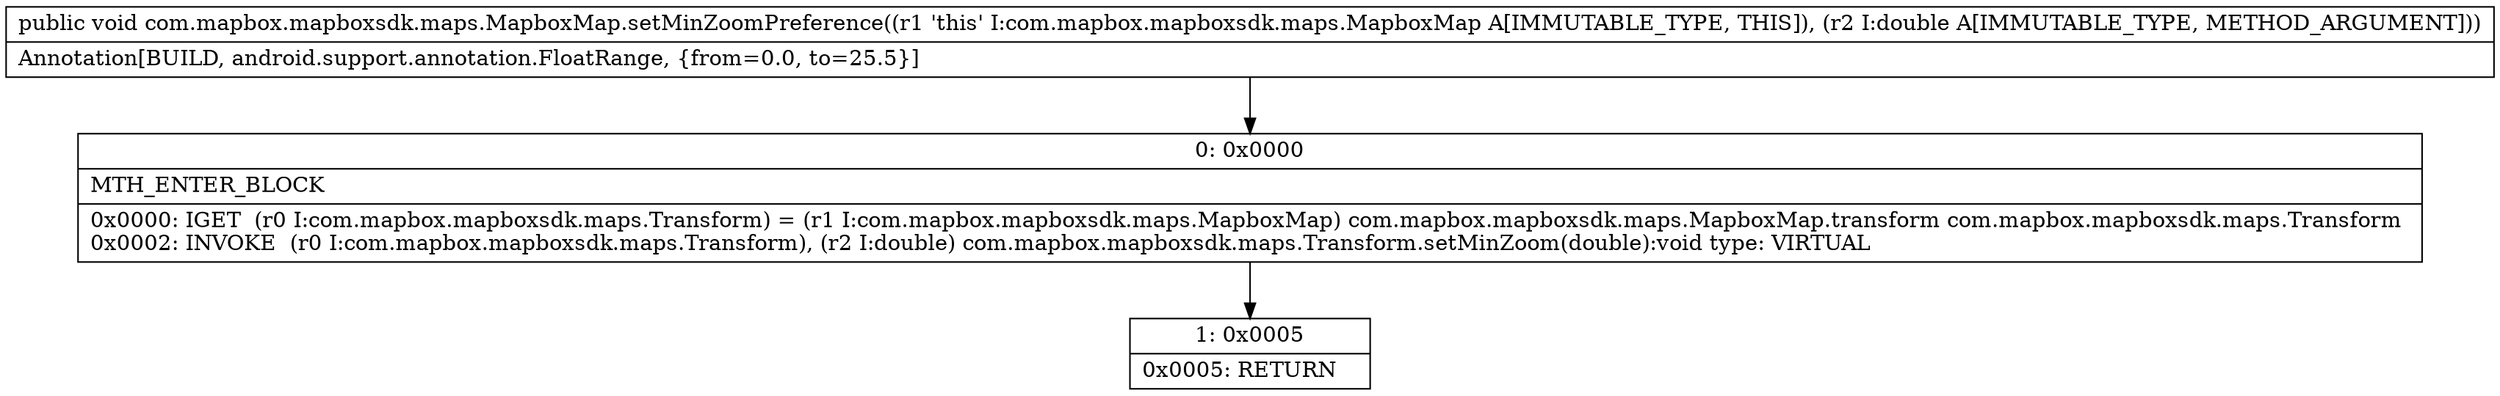 digraph "CFG forcom.mapbox.mapboxsdk.maps.MapboxMap.setMinZoomPreference(D)V" {
Node_0 [shape=record,label="{0\:\ 0x0000|MTH_ENTER_BLOCK\l|0x0000: IGET  (r0 I:com.mapbox.mapboxsdk.maps.Transform) = (r1 I:com.mapbox.mapboxsdk.maps.MapboxMap) com.mapbox.mapboxsdk.maps.MapboxMap.transform com.mapbox.mapboxsdk.maps.Transform \l0x0002: INVOKE  (r0 I:com.mapbox.mapboxsdk.maps.Transform), (r2 I:double) com.mapbox.mapboxsdk.maps.Transform.setMinZoom(double):void type: VIRTUAL \l}"];
Node_1 [shape=record,label="{1\:\ 0x0005|0x0005: RETURN   \l}"];
MethodNode[shape=record,label="{public void com.mapbox.mapboxsdk.maps.MapboxMap.setMinZoomPreference((r1 'this' I:com.mapbox.mapboxsdk.maps.MapboxMap A[IMMUTABLE_TYPE, THIS]), (r2 I:double A[IMMUTABLE_TYPE, METHOD_ARGUMENT]))  | Annotation[BUILD, android.support.annotation.FloatRange, \{from=0.0, to=25.5\}]\l}"];
MethodNode -> Node_0;
Node_0 -> Node_1;
}

